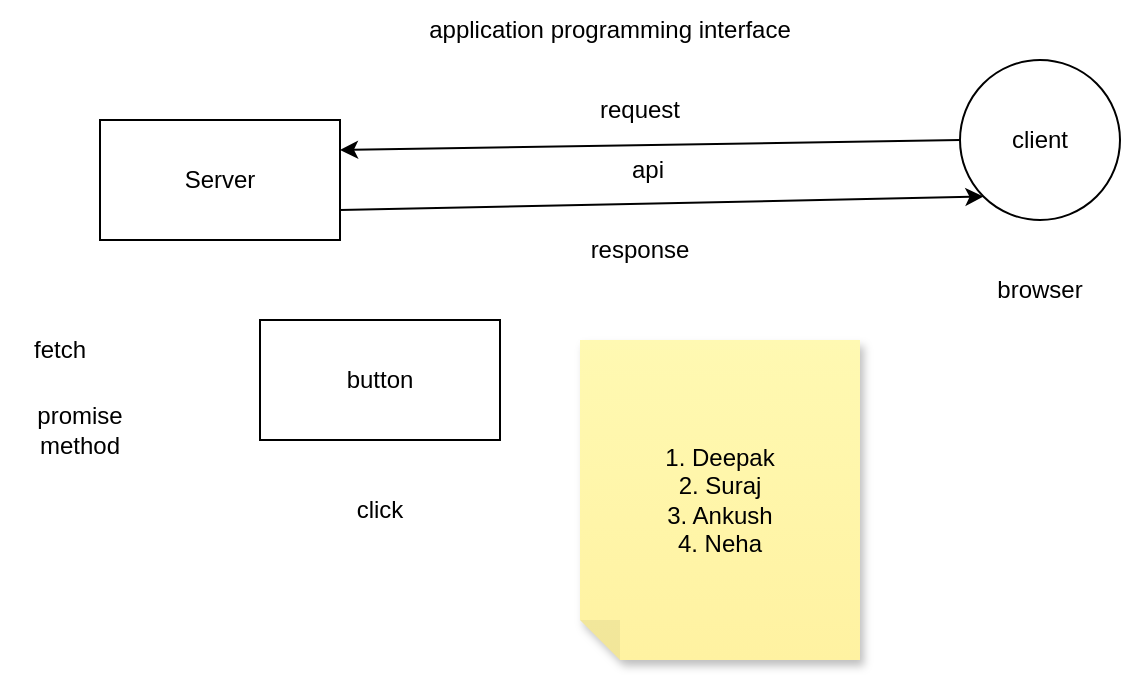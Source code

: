 <mxfile>
    <diagram id="QzrFTTuMJQNrQ7eW_TvK" name="Page-1">
        <mxGraphModel dx="966" dy="394" grid="1" gridSize="10" guides="1" tooltips="1" connect="1" arrows="1" fold="1" page="1" pageScale="1" pageWidth="827" pageHeight="1169" math="0" shadow="0">
            <root>
                <mxCell id="0"/>
                <mxCell id="1" parent="0"/>
                <mxCell id="6" style="edgeStyle=none;html=1;exitX=1;exitY=0.75;exitDx=0;exitDy=0;entryX=0;entryY=1;entryDx=0;entryDy=0;" edge="1" parent="1" source="2" target="3">
                    <mxGeometry relative="1" as="geometry"/>
                </mxCell>
                <mxCell id="2" value="Server" style="whiteSpace=wrap;html=1;" vertex="1" parent="1">
                    <mxGeometry x="140" y="130" width="120" height="60" as="geometry"/>
                </mxCell>
                <mxCell id="5" style="edgeStyle=none;html=1;exitX=0;exitY=0.5;exitDx=0;exitDy=0;entryX=1;entryY=0.25;entryDx=0;entryDy=0;" edge="1" parent="1" source="3" target="2">
                    <mxGeometry relative="1" as="geometry"/>
                </mxCell>
                <mxCell id="3" value="client" style="ellipse;whiteSpace=wrap;html=1;" vertex="1" parent="1">
                    <mxGeometry x="570" y="100" width="80" height="80" as="geometry"/>
                </mxCell>
                <mxCell id="4" value="browser" style="text;strokeColor=none;align=center;fillColor=none;html=1;verticalAlign=middle;whiteSpace=wrap;rounded=0;" vertex="1" parent="1">
                    <mxGeometry x="580" y="200" width="60" height="30" as="geometry"/>
                </mxCell>
                <mxCell id="7" value="api" style="text;strokeColor=none;align=center;fillColor=none;html=1;verticalAlign=middle;whiteSpace=wrap;rounded=0;" vertex="1" parent="1">
                    <mxGeometry x="383.5" y="140" width="60" height="30" as="geometry"/>
                </mxCell>
                <mxCell id="8" value="request" style="text;strokeColor=none;align=center;fillColor=none;html=1;verticalAlign=middle;whiteSpace=wrap;rounded=0;" vertex="1" parent="1">
                    <mxGeometry x="380" y="110" width="60" height="30" as="geometry"/>
                </mxCell>
                <mxCell id="10" value="response" style="text;strokeColor=none;align=center;fillColor=none;html=1;verticalAlign=middle;whiteSpace=wrap;rounded=0;" vertex="1" parent="1">
                    <mxGeometry x="380" y="180" width="60" height="30" as="geometry"/>
                </mxCell>
                <mxCell id="12" value="button" style="whiteSpace=wrap;html=1;" vertex="1" parent="1">
                    <mxGeometry x="220" y="230" width="120" height="60" as="geometry"/>
                </mxCell>
                <mxCell id="13" value="1. Deepak&lt;div&gt;2. Suraj&lt;/div&gt;&lt;div&gt;3. Ankush&lt;/div&gt;&lt;div&gt;4. Neha&lt;/div&gt;" style="shape=note;whiteSpace=wrap;html=1;backgroundOutline=1;fontColor=#000000;darkOpacity=0.05;fillColor=#FFF9B2;strokeColor=none;fillStyle=solid;direction=west;gradientDirection=north;gradientColor=#FFF2A1;shadow=1;size=20;pointerEvents=1;" vertex="1" parent="1">
                    <mxGeometry x="380" y="240" width="140" height="160" as="geometry"/>
                </mxCell>
                <mxCell id="14" value="click" style="text;strokeColor=none;align=center;fillColor=none;html=1;verticalAlign=middle;whiteSpace=wrap;rounded=0;" vertex="1" parent="1">
                    <mxGeometry x="250" y="310" width="60" height="30" as="geometry"/>
                </mxCell>
                <mxCell id="15" value="application programming interface" style="text;strokeColor=none;align=center;fillColor=none;html=1;verticalAlign=middle;whiteSpace=wrap;rounded=0;" vertex="1" parent="1">
                    <mxGeometry x="290" y="70" width="210" height="30" as="geometry"/>
                </mxCell>
                <mxCell id="16" value="fetch" style="text;strokeColor=none;align=center;fillColor=none;html=1;verticalAlign=middle;whiteSpace=wrap;rounded=0;" vertex="1" parent="1">
                    <mxGeometry x="90" y="230" width="60" height="30" as="geometry"/>
                </mxCell>
                <mxCell id="17" value="promise method" style="text;strokeColor=none;align=center;fillColor=none;html=1;verticalAlign=middle;whiteSpace=wrap;rounded=0;" vertex="1" parent="1">
                    <mxGeometry x="100" y="270" width="60" height="30" as="geometry"/>
                </mxCell>
            </root>
        </mxGraphModel>
    </diagram>
</mxfile>